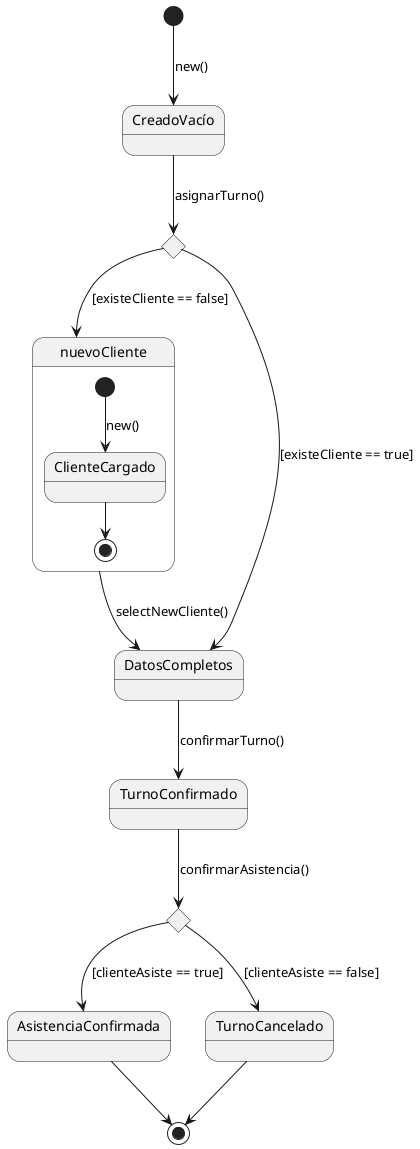 @startuml Turno

[*] --> CreadoVacío : new()
state existeCliente <<choice>>
state clienteAsiste <<choice>>
state nuevoCliente {
    [*] --> ClienteCargado : new()
    ClienteCargado --> [*]
}

CreadoVacío --> existeCliente : asignarTurno()
existeCliente --> DatosCompletos : [existeCliente == true]
existeCliente --> nuevoCliente : [existeCliente == false]
nuevoCliente --> DatosCompletos : selectNewCliente()
DatosCompletos --> TurnoConfirmado : confirmarTurno()
TurnoConfirmado --> clienteAsiste : confirmarAsistencia()
clienteAsiste --> AsistenciaConfirmada : [clienteAsiste == true]
clienteAsiste --> TurnoCancelado : [clienteAsiste == false]
AsistenciaConfirmada --> [*]
TurnoCancelado -->[*]



@enduml